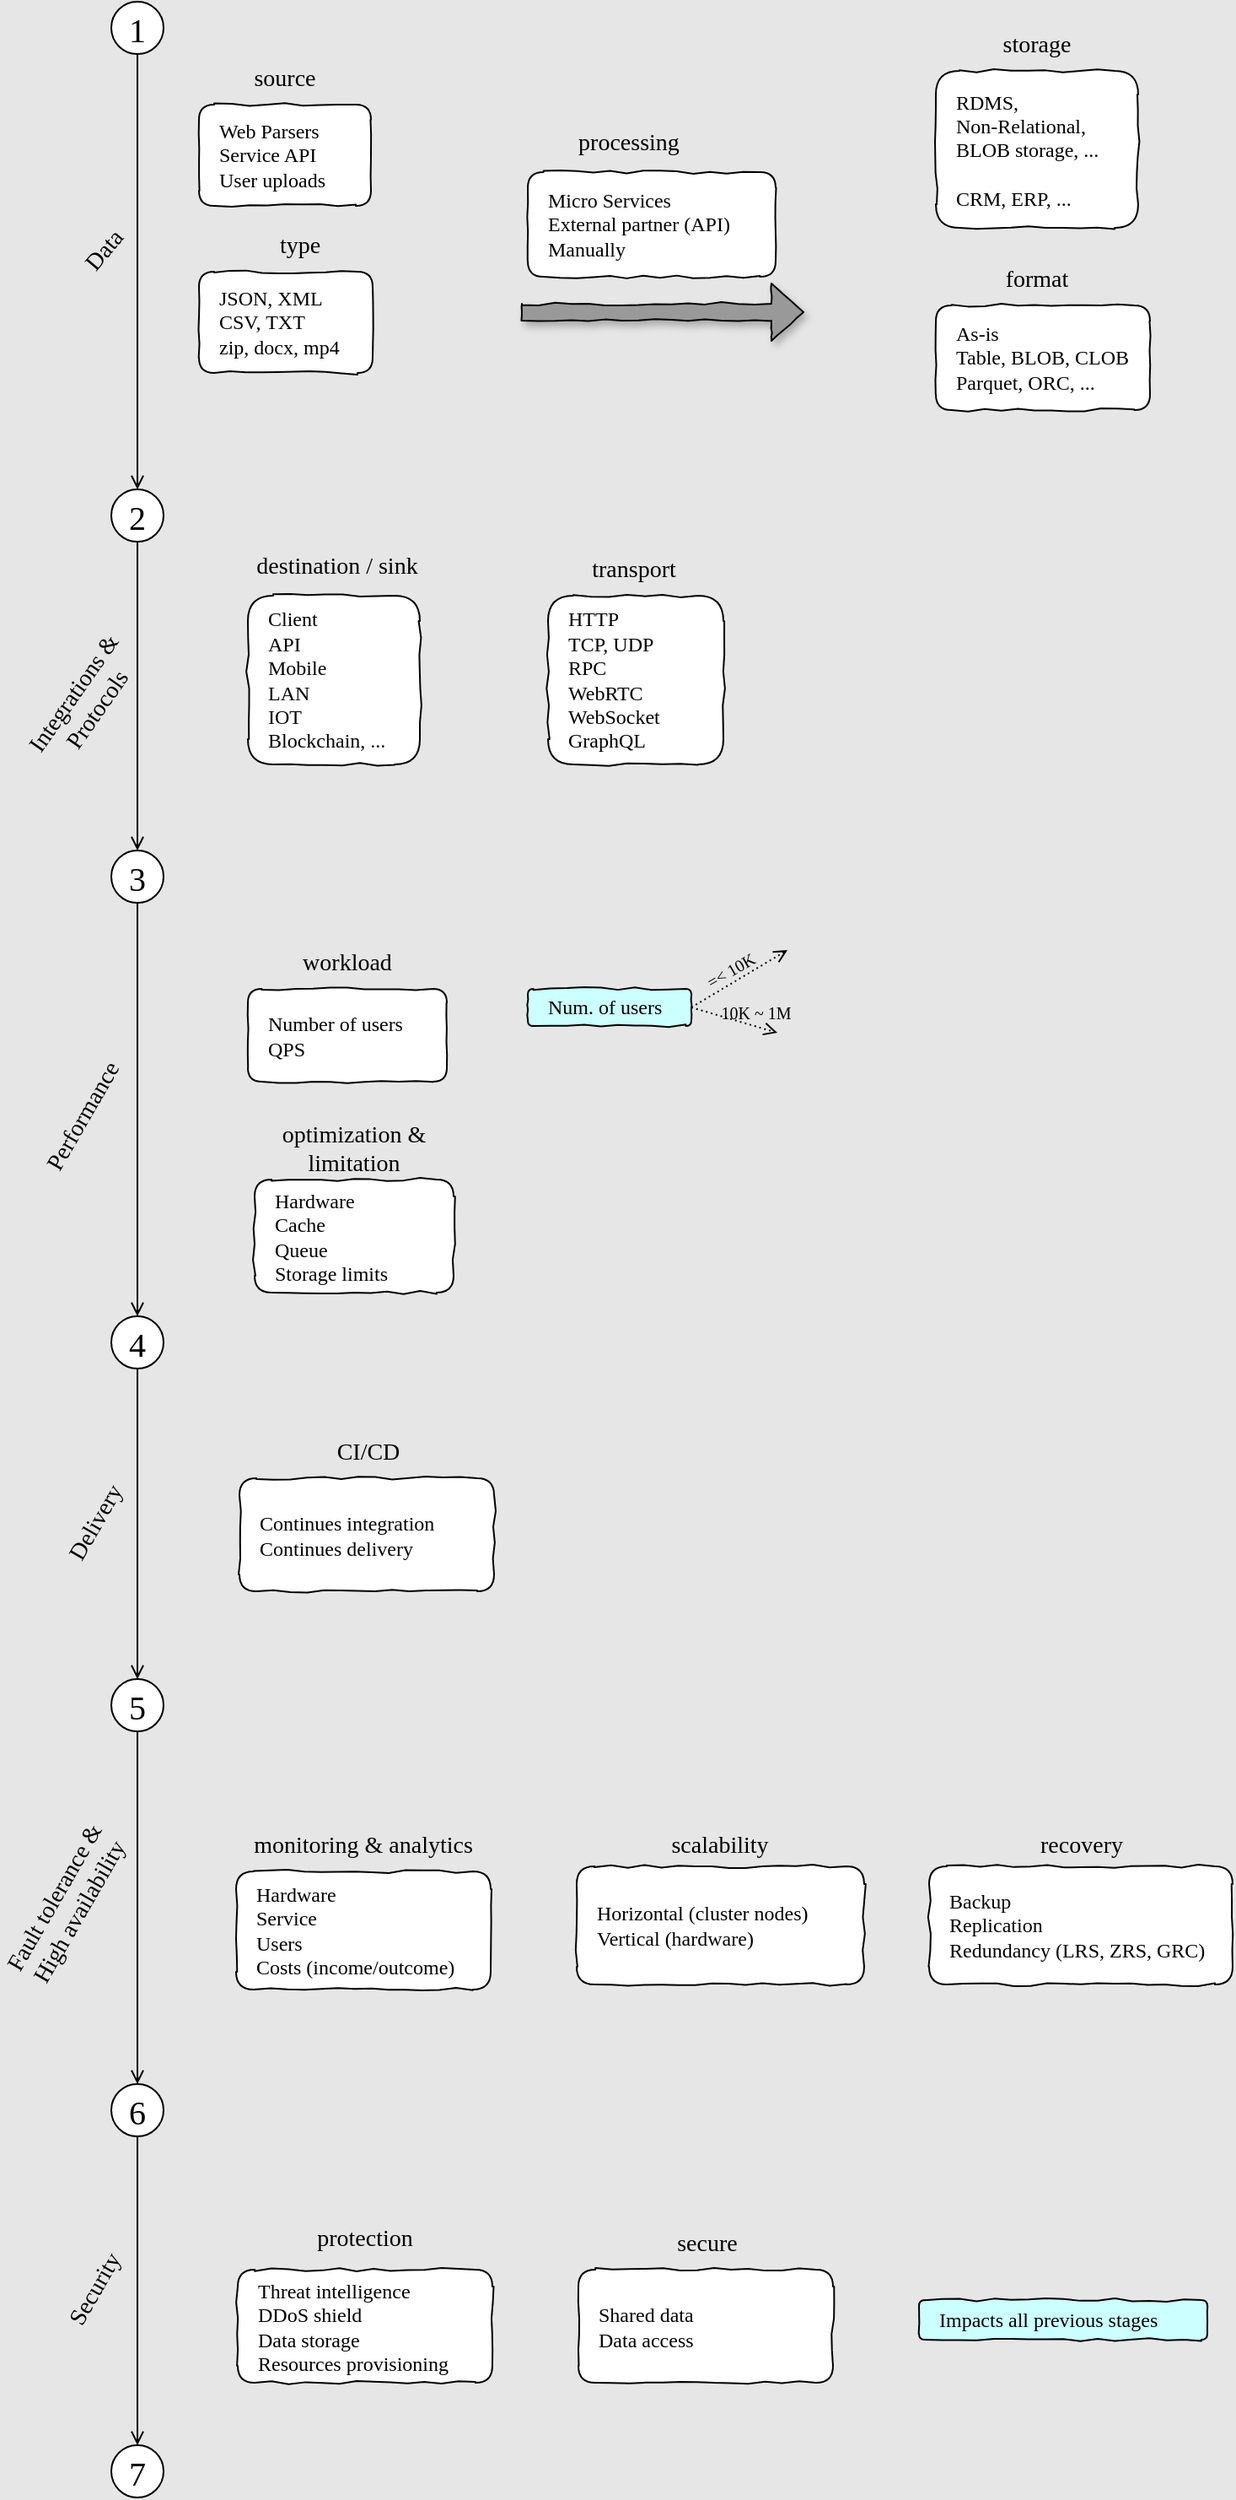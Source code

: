 <mxfile version="21.3.2" type="github">
  <diagram name="Page-1" id="Rw8HSiMwXpafIOUnl7IF">
    <mxGraphModel dx="949" dy="681" grid="0" gridSize="10" guides="1" tooltips="1" connect="1" arrows="1" fold="1" page="1" pageScale="1" pageWidth="1169" pageHeight="1654" background="#E6E6E6" math="0" shadow="0">
      <root>
        <mxCell id="0" />
        <mxCell id="1" parent="0" />
        <mxCell id="qGmf7XJ8JI8CwWFyn86P-5" value="1" style="ellipse;whiteSpace=wrap;html=1;aspect=fixed;strokeWidth=1;fontSize=20;comic=0;fontFamily=Comic Sans MS;" vertex="1" parent="1">
          <mxGeometry x="88" y="36" width="31" height="31" as="geometry" />
        </mxCell>
        <mxCell id="qGmf7XJ8JI8CwWFyn86P-6" value="" style="endArrow=open;html=1;rounded=0;exitX=0.5;exitY=1;exitDx=0;exitDy=0;entryX=0.5;entryY=0;entryDx=0;entryDy=0;endFill=0;" edge="1" parent="1" source="qGmf7XJ8JI8CwWFyn86P-5" target="qGmf7XJ8JI8CwWFyn86P-8">
          <mxGeometry relative="1" as="geometry">
            <mxPoint x="171" y="320" as="sourcePoint" />
            <mxPoint x="439" y="318" as="targetPoint" />
          </mxGeometry>
        </mxCell>
        <mxCell id="qGmf7XJ8JI8CwWFyn86P-7" value="Data" style="edgeLabel;resizable=0;html=1;align=center;verticalAlign=middle;fontSize=14;labelBackgroundColor=none;fontFamily=Comic Sans MS;rotation=-50;" connectable="0" vertex="1" parent="qGmf7XJ8JI8CwWFyn86P-6">
          <mxGeometry relative="1" as="geometry">
            <mxPoint x="-20" y="-12" as="offset" />
          </mxGeometry>
        </mxCell>
        <mxCell id="qGmf7XJ8JI8CwWFyn86P-8" value="2" style="ellipse;whiteSpace=wrap;html=1;aspect=fixed;strokeWidth=1;fontSize=20;comic=0;fontFamily=Comic Sans MS;" vertex="1" parent="1">
          <mxGeometry x="88" y="325" width="31" height="31" as="geometry" />
        </mxCell>
        <mxCell id="qGmf7XJ8JI8CwWFyn86P-11" value="" style="endArrow=open;html=1;rounded=0;entryX=0.5;entryY=0;entryDx=0;entryDy=0;endFill=0;exitX=0.5;exitY=1;exitDx=0;exitDy=0;" edge="1" parent="1" source="qGmf7XJ8JI8CwWFyn86P-8" target="qGmf7XJ8JI8CwWFyn86P-13">
          <mxGeometry relative="1" as="geometry">
            <mxPoint x="501" y="286" as="sourcePoint" />
            <mxPoint x="103.5" y="520" as="targetPoint" />
          </mxGeometry>
        </mxCell>
        <mxCell id="qGmf7XJ8JI8CwWFyn86P-12" value="&lt;div&gt;Integrations &amp;amp;&lt;/div&gt;&lt;div&gt;Protocols&lt;br&gt;&lt;/div&gt;" style="edgeLabel;resizable=0;html=1;align=center;verticalAlign=middle;fontSize=14;labelBackgroundColor=none;fontFamily=Comic Sans MS;rotation=-55;" connectable="0" vertex="1" parent="qGmf7XJ8JI8CwWFyn86P-11">
          <mxGeometry relative="1" as="geometry">
            <mxPoint x="-31" y="4" as="offset" />
          </mxGeometry>
        </mxCell>
        <mxCell id="qGmf7XJ8JI8CwWFyn86P-13" value="3" style="ellipse;whiteSpace=wrap;html=1;aspect=fixed;strokeWidth=1;fontSize=20;comic=0;fontFamily=Comic Sans MS;" vertex="1" parent="1">
          <mxGeometry x="88" y="539" width="31" height="31" as="geometry" />
        </mxCell>
        <mxCell id="qGmf7XJ8JI8CwWFyn86P-17" value="4" style="ellipse;whiteSpace=wrap;html=1;aspect=fixed;strokeWidth=1;fontSize=20;comic=0;fontFamily=Comic Sans MS;" vertex="1" parent="1">
          <mxGeometry x="88" y="815" width="31" height="31" as="geometry" />
        </mxCell>
        <mxCell id="qGmf7XJ8JI8CwWFyn86P-18" value="" style="endArrow=open;html=1;rounded=0;entryX=0.5;entryY=0;entryDx=0;entryDy=0;endFill=0;exitX=0.5;exitY=1;exitDx=0;exitDy=0;" edge="1" parent="1" source="qGmf7XJ8JI8CwWFyn86P-13" target="qGmf7XJ8JI8CwWFyn86P-17">
          <mxGeometry relative="1" as="geometry">
            <mxPoint x="114" y="611" as="sourcePoint" />
            <mxPoint x="114" y="769" as="targetPoint" />
          </mxGeometry>
        </mxCell>
        <mxCell id="qGmf7XJ8JI8CwWFyn86P-19" value="Performance" style="edgeLabel;resizable=0;html=1;align=center;verticalAlign=middle;fontSize=14;labelBackgroundColor=none;fontFamily=Comic Sans MS;rotation=-60;labelBorderColor=none;" connectable="0" vertex="1" parent="qGmf7XJ8JI8CwWFyn86P-18">
          <mxGeometry relative="1" as="geometry">
            <mxPoint x="-32" y="5" as="offset" />
          </mxGeometry>
        </mxCell>
        <mxCell id="qGmf7XJ8JI8CwWFyn86P-20" value="6" style="ellipse;whiteSpace=wrap;html=1;aspect=fixed;strokeWidth=1;fontSize=20;comic=0;fontFamily=Comic Sans MS;" vertex="1" parent="1">
          <mxGeometry x="88" y="1270" width="31" height="31" as="geometry" />
        </mxCell>
        <mxCell id="qGmf7XJ8JI8CwWFyn86P-21" value="" style="endArrow=open;html=1;rounded=0;entryX=0.5;entryY=0;entryDx=0;entryDy=0;endFill=0;exitX=0.5;exitY=1;exitDx=0;exitDy=0;" edge="1" parent="1" source="qGmf7XJ8JI8CwWFyn86P-76" target="qGmf7XJ8JI8CwWFyn86P-20">
          <mxGeometry relative="1" as="geometry">
            <mxPoint x="104" y="1157" as="sourcePoint" />
            <mxPoint x="152" y="1454" as="targetPoint" />
          </mxGeometry>
        </mxCell>
        <mxCell id="qGmf7XJ8JI8CwWFyn86P-22" value="&lt;div&gt;Fault tolerance &amp;amp;&lt;/div&gt;&lt;div&gt;High availability&lt;/div&gt;" style="edgeLabel;resizable=0;html=1;align=center;verticalAlign=middle;fontSize=14;labelBackgroundColor=none;fontFamily=Comic Sans MS;rotation=-60;" connectable="0" vertex="1" parent="qGmf7XJ8JI8CwWFyn86P-21">
          <mxGeometry relative="1" as="geometry">
            <mxPoint x="-42" y="-1" as="offset" />
          </mxGeometry>
        </mxCell>
        <mxCell id="qGmf7XJ8JI8CwWFyn86P-23" value="7" style="ellipse;whiteSpace=wrap;html=1;aspect=fixed;strokeWidth=1;fontSize=20;comic=0;fontFamily=Comic Sans MS;" vertex="1" parent="1">
          <mxGeometry x="88" y="1484" width="31" height="31" as="geometry" />
        </mxCell>
        <mxCell id="qGmf7XJ8JI8CwWFyn86P-24" value="" style="endArrow=open;html=1;rounded=0;entryX=0.5;entryY=0;entryDx=0;entryDy=0;endFill=0;exitX=0.5;exitY=1;exitDx=0;exitDy=0;" edge="1" parent="1" source="qGmf7XJ8JI8CwWFyn86P-20" target="qGmf7XJ8JI8CwWFyn86P-23">
          <mxGeometry relative="1" as="geometry">
            <mxPoint x="156" y="1450" as="sourcePoint" />
            <mxPoint x="156" y="1635" as="targetPoint" />
          </mxGeometry>
        </mxCell>
        <mxCell id="qGmf7XJ8JI8CwWFyn86P-25" value="Security" style="edgeLabel;resizable=0;html=1;align=center;verticalAlign=middle;fontSize=14;labelBackgroundColor=none;fontFamily=Comic Sans MS;rotation=-60;labelBorderColor=none;" connectable="0" vertex="1" parent="qGmf7XJ8JI8CwWFyn86P-24">
          <mxGeometry relative="1" as="geometry">
            <mxPoint x="-25" as="offset" />
          </mxGeometry>
        </mxCell>
        <mxCell id="qGmf7XJ8JI8CwWFyn86P-33" value="" style="group" vertex="1" connectable="0" parent="1">
          <mxGeometry x="140" y="67" width="102" height="90" as="geometry" />
        </mxCell>
        <mxCell id="qGmf7XJ8JI8CwWFyn86P-26" value="&lt;div&gt;Web Parsers&lt;/div&gt;&lt;div&gt;Service API&lt;/div&gt;&lt;div&gt;User uploads&lt;br&gt;&lt;/div&gt;" style="rounded=1;whiteSpace=wrap;html=1;fontFamily=Comic Sans MS;labelBackgroundColor=none;comic=1;imageAspect=1;align=left;spacingLeft=10;" vertex="1" parent="qGmf7XJ8JI8CwWFyn86P-33">
          <mxGeometry y="30" width="102" height="60" as="geometry" />
        </mxCell>
        <mxCell id="qGmf7XJ8JI8CwWFyn86P-27" value="source" style="text;html=1;strokeColor=none;fillColor=none;align=center;verticalAlign=middle;whiteSpace=wrap;rounded=0;fontFamily=Comic Sans MS;fontSize=14;" vertex="1" parent="qGmf7XJ8JI8CwWFyn86P-33">
          <mxGeometry x="21" width="60" height="30" as="geometry" />
        </mxCell>
        <mxCell id="qGmf7XJ8JI8CwWFyn86P-38" value="" style="endArrow=block;html=1;rounded=0;endWidth=23.077;fillColor=#999999;fillStyle=solid;shadow=1;gradientColor=none;endFill=0;shape=flexArrow;strokeColor=default;comic=1;" edge="1" parent="1">
          <mxGeometry width="50" height="50" relative="1" as="geometry">
            <mxPoint x="331" y="220" as="sourcePoint" />
            <mxPoint x="499" y="220" as="targetPoint" />
          </mxGeometry>
        </mxCell>
        <mxCell id="qGmf7XJ8JI8CwWFyn86P-39" value="" style="group" vertex="1" connectable="0" parent="1">
          <mxGeometry x="577" y="47" width="120" height="123" as="geometry" />
        </mxCell>
        <mxCell id="qGmf7XJ8JI8CwWFyn86P-36" value="&lt;div&gt;RDMS,&lt;/div&gt;&lt;div&gt;Non-Relational,&lt;br&gt;&lt;/div&gt;&lt;div&gt;BLOB storage, ...&lt;/div&gt;&lt;div&gt;&lt;br&gt;&lt;/div&gt;&lt;div&gt;CRM, ERP, ...&lt;br&gt;&lt;/div&gt;" style="rounded=1;whiteSpace=wrap;html=1;fontFamily=Comic Sans MS;labelBackgroundColor=none;comic=1;imageAspect=1;align=left;spacingLeft=10;" vertex="1" parent="qGmf7XJ8JI8CwWFyn86P-39">
          <mxGeometry y="30" width="120" height="93" as="geometry" />
        </mxCell>
        <mxCell id="qGmf7XJ8JI8CwWFyn86P-37" value="storage" style="text;html=1;strokeColor=none;fillColor=none;align=center;verticalAlign=middle;whiteSpace=wrap;rounded=0;fontFamily=Comic Sans MS;fontSize=14;" vertex="1" parent="qGmf7XJ8JI8CwWFyn86P-39">
          <mxGeometry x="30" width="60" height="30" as="geometry" />
        </mxCell>
        <mxCell id="qGmf7XJ8JI8CwWFyn86P-30" value="&lt;div&gt;JSON, XML&lt;/div&gt;&lt;div&gt;CSV, TXT&lt;br&gt;&lt;/div&gt;&lt;div&gt;zip, docx, mp4&lt;/div&gt;" style="rounded=1;whiteSpace=wrap;html=1;fontFamily=Comic Sans MS;labelBackgroundColor=none;comic=1;imageAspect=1;align=left;spacingLeft=10;" vertex="1" parent="1">
          <mxGeometry x="140" y="196" width="103" height="60" as="geometry" />
        </mxCell>
        <mxCell id="qGmf7XJ8JI8CwWFyn86P-31" value="type" style="text;html=1;strokeColor=none;fillColor=none;align=center;verticalAlign=middle;whiteSpace=wrap;rounded=0;fontFamily=Comic Sans MS;fontSize=14;" vertex="1" parent="1">
          <mxGeometry x="170" y="166" width="60" height="30" as="geometry" />
        </mxCell>
        <mxCell id="qGmf7XJ8JI8CwWFyn86P-41" value="&lt;div&gt;As-is&lt;/div&gt;&lt;div&gt;Table, BLOB, CLOB&lt;br&gt;&lt;/div&gt;&lt;div&gt;Parquet, ORC, ...&lt;br&gt;&lt;/div&gt;" style="rounded=1;whiteSpace=wrap;html=1;fontFamily=Comic Sans MS;labelBackgroundColor=none;comic=1;imageAspect=1;align=left;spacingLeft=10;" vertex="1" parent="1">
          <mxGeometry x="577" y="216" width="127" height="62" as="geometry" />
        </mxCell>
        <mxCell id="qGmf7XJ8JI8CwWFyn86P-42" value="format" style="text;html=1;strokeColor=none;fillColor=none;align=center;verticalAlign=middle;whiteSpace=wrap;rounded=0;fontFamily=Comic Sans MS;fontSize=14;" vertex="1" parent="1">
          <mxGeometry x="607" y="186" width="60" height="30" as="geometry" />
        </mxCell>
        <mxCell id="qGmf7XJ8JI8CwWFyn86P-52" value="&lt;div&gt;Micro Services&lt;/div&gt;&lt;div&gt;External partner (API)&lt;/div&gt;&lt;div&gt;Manually &lt;br&gt;&lt;/div&gt;" style="rounded=1;whiteSpace=wrap;html=1;fontFamily=Comic Sans MS;labelBackgroundColor=none;comic=1;imageAspect=1;align=left;spacingLeft=10;" vertex="1" parent="1">
          <mxGeometry x="335" y="137" width="147" height="62" as="geometry" />
        </mxCell>
        <mxCell id="qGmf7XJ8JI8CwWFyn86P-53" value="processing" style="text;html=1;strokeColor=none;fillColor=none;align=center;verticalAlign=middle;whiteSpace=wrap;rounded=0;fontFamily=Comic Sans MS;fontSize=14;" vertex="1" parent="1">
          <mxGeometry x="355" y="105" width="80" height="30" as="geometry" />
        </mxCell>
        <mxCell id="qGmf7XJ8JI8CwWFyn86P-55" value="&lt;div&gt;Client&lt;/div&gt;&lt;div&gt;API&lt;/div&gt;&lt;div&gt;Mobile&lt;/div&gt;&lt;div&gt;LAN&lt;/div&gt;&lt;div&gt;IOT&lt;/div&gt;&lt;div&gt;Blockchain, ... &lt;/div&gt;" style="rounded=1;whiteSpace=wrap;html=1;fontFamily=Comic Sans MS;labelBackgroundColor=none;comic=1;imageAspect=1;align=left;spacingLeft=10;" vertex="1" parent="1">
          <mxGeometry x="169" y="388" width="102" height="100" as="geometry" />
        </mxCell>
        <mxCell id="qGmf7XJ8JI8CwWFyn86P-56" value="&lt;div&gt;destination / sink&lt;/div&gt;" style="text;html=1;strokeColor=none;fillColor=none;align=center;verticalAlign=middle;whiteSpace=wrap;rounded=0;fontFamily=Comic Sans MS;fontSize=14;" vertex="1" parent="1">
          <mxGeometry x="163" y="356" width="118" height="30" as="geometry" />
        </mxCell>
        <mxCell id="qGmf7XJ8JI8CwWFyn86P-58" value="&lt;div&gt;HTTP&lt;/div&gt;&lt;div&gt;TCP, UDP&lt;/div&gt;&lt;div&gt;RPC&lt;br&gt;&lt;/div&gt;&lt;div&gt;WebRTC&lt;/div&gt;&lt;div&gt;WebSocket&lt;/div&gt;&lt;div&gt;GraphQL&lt;br&gt;&lt;/div&gt;" style="rounded=1;whiteSpace=wrap;html=1;fontFamily=Comic Sans MS;labelBackgroundColor=none;comic=1;imageAspect=1;align=left;spacingLeft=10;" vertex="1" parent="1">
          <mxGeometry x="347" y="388" width="104" height="100" as="geometry" />
        </mxCell>
        <mxCell id="qGmf7XJ8JI8CwWFyn86P-59" value="transport" style="text;html=1;strokeColor=none;fillColor=none;align=center;verticalAlign=middle;whiteSpace=wrap;rounded=0;fontFamily=Comic Sans MS;fontSize=14;" vertex="1" parent="1">
          <mxGeometry x="339" y="358" width="118" height="30" as="geometry" />
        </mxCell>
        <mxCell id="qGmf7XJ8JI8CwWFyn86P-61" value="&lt;div&gt;Number of users&lt;br&gt;&lt;/div&gt;&lt;div&gt;QPS&lt;br&gt;&lt;/div&gt;" style="rounded=1;whiteSpace=wrap;html=1;fontFamily=Comic Sans MS;labelBackgroundColor=none;comic=1;imageAspect=1;align=left;spacingLeft=10;" vertex="1" parent="1">
          <mxGeometry x="169" y="621" width="118" height="55" as="geometry" />
        </mxCell>
        <mxCell id="qGmf7XJ8JI8CwWFyn86P-62" value="workload" style="text;html=1;strokeColor=none;fillColor=none;align=center;verticalAlign=middle;whiteSpace=wrap;rounded=0;fontFamily=Comic Sans MS;fontSize=14;" vertex="1" parent="1">
          <mxGeometry x="169" y="591" width="118" height="30" as="geometry" />
        </mxCell>
        <mxCell id="qGmf7XJ8JI8CwWFyn86P-66" value="" style="endArrow=open;html=1;rounded=0;endFill=0;exitX=1;exitY=0.5;exitDx=0;exitDy=0;dashed=1;dashPattern=1 2;" edge="1" parent="1" source="qGmf7XJ8JI8CwWFyn86P-68">
          <mxGeometry relative="1" as="geometry">
            <mxPoint x="450" y="622" as="sourcePoint" />
            <mxPoint x="489" y="598" as="targetPoint" />
          </mxGeometry>
        </mxCell>
        <mxCell id="qGmf7XJ8JI8CwWFyn86P-67" value="=&amp;lt; 10K" style="edgeLabel;resizable=0;html=1;align=center;verticalAlign=middle;fontSize=10;labelBackgroundColor=none;fontFamily=Comic Sans MS;rotation=-30;" connectable="0" vertex="1" parent="qGmf7XJ8JI8CwWFyn86P-66">
          <mxGeometry relative="1" as="geometry">
            <mxPoint x="-6" y="-5" as="offset" />
          </mxGeometry>
        </mxCell>
        <mxCell id="qGmf7XJ8JI8CwWFyn86P-68" value="&lt;div&gt;Num. of users&lt;br&gt;&lt;/div&gt;" style="rounded=1;whiteSpace=wrap;html=1;fontFamily=Comic Sans MS;labelBackgroundColor=none;comic=1;imageAspect=1;align=left;spacingLeft=10;fillColor=#CCFFFF;" vertex="1" parent="1">
          <mxGeometry x="335" y="621" width="97" height="22" as="geometry" />
        </mxCell>
        <mxCell id="qGmf7XJ8JI8CwWFyn86P-69" value="" style="endArrow=open;html=1;rounded=0;endFill=0;exitX=1;exitY=0.5;exitDx=0;exitDy=0;dashed=1;dashPattern=1 2;" edge="1" parent="1" source="qGmf7XJ8JI8CwWFyn86P-68">
          <mxGeometry relative="1" as="geometry">
            <mxPoint x="442" y="642" as="sourcePoint" />
            <mxPoint x="483" y="647" as="targetPoint" />
          </mxGeometry>
        </mxCell>
        <mxCell id="qGmf7XJ8JI8CwWFyn86P-70" value="10K ~ 1M " style="edgeLabel;resizable=0;html=1;align=center;verticalAlign=middle;fontSize=10;labelBackgroundColor=none;fontFamily=Comic Sans MS;rotation=0;" connectable="0" vertex="1" parent="qGmf7XJ8JI8CwWFyn86P-69">
          <mxGeometry relative="1" as="geometry">
            <mxPoint x="12" y="-5" as="offset" />
          </mxGeometry>
        </mxCell>
        <mxCell id="qGmf7XJ8JI8CwWFyn86P-71" value="&lt;div&gt;Hardware&lt;/div&gt;&lt;div&gt;Cache&lt;/div&gt;&lt;div&gt;Queue&lt;/div&gt;&lt;div&gt;Storage limits&lt;br&gt;&lt;/div&gt;" style="rounded=1;whiteSpace=wrap;html=1;fontFamily=Comic Sans MS;labelBackgroundColor=none;comic=1;imageAspect=1;align=left;spacingLeft=10;" vertex="1" parent="1">
          <mxGeometry x="173" y="734" width="118" height="67" as="geometry" />
        </mxCell>
        <mxCell id="qGmf7XJ8JI8CwWFyn86P-72" value="&lt;div&gt;optimization &amp;amp;&lt;/div&gt;&lt;div&gt;limitation&lt;br&gt; &lt;/div&gt;" style="text;html=1;strokeColor=none;fillColor=none;align=center;verticalAlign=middle;whiteSpace=wrap;rounded=0;fontFamily=Comic Sans MS;fontSize=14;" vertex="1" parent="1">
          <mxGeometry x="173" y="701" width="118" height="30" as="geometry" />
        </mxCell>
        <mxCell id="qGmf7XJ8JI8CwWFyn86P-73" value="scalability" style="text;html=1;strokeColor=none;fillColor=none;align=center;verticalAlign=middle;whiteSpace=wrap;rounded=0;fontFamily=Comic Sans MS;fontSize=14;" vertex="1" parent="1">
          <mxGeometry x="390.25" y="1114" width="118" height="30" as="geometry" />
        </mxCell>
        <mxCell id="qGmf7XJ8JI8CwWFyn86P-74" value="&lt;div&gt;Hardware&lt;/div&gt;&lt;div&gt;Service&lt;/div&gt;&lt;div&gt;Users&lt;/div&gt;&lt;div&gt;Costs (income/outcome)&lt;br&gt;&lt;/div&gt;" style="rounded=1;whiteSpace=wrap;html=1;fontFamily=Comic Sans MS;labelBackgroundColor=none;comic=1;imageAspect=1;align=left;spacingLeft=10;" vertex="1" parent="1">
          <mxGeometry x="162" y="1144" width="151" height="70" as="geometry" />
        </mxCell>
        <mxCell id="qGmf7XJ8JI8CwWFyn86P-75" value="monitoring &amp;amp; analytics" style="text;html=1;strokeColor=none;fillColor=none;align=center;verticalAlign=middle;whiteSpace=wrap;rounded=0;fontFamily=Comic Sans MS;fontSize=14;" vertex="1" parent="1">
          <mxGeometry x="161" y="1114" width="153" height="30" as="geometry" />
        </mxCell>
        <mxCell id="qGmf7XJ8JI8CwWFyn86P-76" value="5" style="ellipse;whiteSpace=wrap;html=1;aspect=fixed;strokeWidth=1;fontSize=20;comic=0;fontFamily=Comic Sans MS;" vertex="1" parent="1">
          <mxGeometry x="88" y="1030" width="31" height="31" as="geometry" />
        </mxCell>
        <mxCell id="qGmf7XJ8JI8CwWFyn86P-78" value="" style="endArrow=open;html=1;rounded=0;entryX=0.5;entryY=0;entryDx=0;entryDy=0;endFill=0;exitX=0.5;exitY=1;exitDx=0;exitDy=0;" edge="1" parent="1" source="qGmf7XJ8JI8CwWFyn86P-17" target="qGmf7XJ8JI8CwWFyn86P-76">
          <mxGeometry relative="1" as="geometry">
            <mxPoint x="130.87" y="923" as="sourcePoint" />
            <mxPoint x="169.87" y="1035" as="targetPoint" />
          </mxGeometry>
        </mxCell>
        <mxCell id="qGmf7XJ8JI8CwWFyn86P-79" value="Delivery" style="edgeLabel;resizable=0;html=1;align=center;verticalAlign=middle;fontSize=14;labelBackgroundColor=none;fontFamily=Comic Sans MS;rotation=-60;labelBorderColor=none;" connectable="0" vertex="1" parent="qGmf7XJ8JI8CwWFyn86P-78">
          <mxGeometry relative="1" as="geometry">
            <mxPoint x="-25" as="offset" />
          </mxGeometry>
        </mxCell>
        <mxCell id="qGmf7XJ8JI8CwWFyn86P-81" value="&lt;div&gt;Continues integration&lt;/div&gt;&lt;div&gt;Continues delivery&lt;br&gt;&lt;/div&gt;" style="rounded=1;whiteSpace=wrap;html=1;fontFamily=Comic Sans MS;labelBackgroundColor=none;comic=1;imageAspect=1;align=left;spacingLeft=10;" vertex="1" parent="1">
          <mxGeometry x="164" y="911" width="151" height="67" as="geometry" />
        </mxCell>
        <mxCell id="qGmf7XJ8JI8CwWFyn86P-82" value="CI/CD" style="text;html=1;strokeColor=none;fillColor=none;align=center;verticalAlign=middle;whiteSpace=wrap;rounded=0;fontFamily=Comic Sans MS;fontSize=14;" vertex="1" parent="1">
          <mxGeometry x="164" y="881" width="153" height="30" as="geometry" />
        </mxCell>
        <mxCell id="qGmf7XJ8JI8CwWFyn86P-83" value="&lt;div&gt;Threat intelligence &lt;br&gt;&lt;/div&gt;&lt;div&gt;DDoS shield&lt;br&gt;&lt;/div&gt;&lt;div&gt;Data storage&lt;br&gt;&lt;/div&gt;&lt;div&gt;Resources provisioning&lt;br&gt;&lt;/div&gt;" style="rounded=1;whiteSpace=wrap;html=1;fontFamily=Comic Sans MS;labelBackgroundColor=none;comic=1;imageAspect=1;align=left;spacingLeft=10;" vertex="1" parent="1">
          <mxGeometry x="163" y="1380" width="151" height="67" as="geometry" />
        </mxCell>
        <mxCell id="qGmf7XJ8JI8CwWFyn86P-84" value="protection" style="text;html=1;strokeColor=none;fillColor=none;align=center;verticalAlign=middle;whiteSpace=wrap;rounded=0;fontFamily=Comic Sans MS;fontSize=14;" vertex="1" parent="1">
          <mxGeometry x="162" y="1347" width="153" height="30" as="geometry" />
        </mxCell>
        <mxCell id="qGmf7XJ8JI8CwWFyn86P-85" value="&lt;div&gt;Shared data&lt;/div&gt;Data access" style="rounded=1;whiteSpace=wrap;html=1;fontFamily=Comic Sans MS;labelBackgroundColor=none;comic=1;imageAspect=1;align=left;spacingLeft=10;" vertex="1" parent="1">
          <mxGeometry x="365" y="1380" width="151" height="67" as="geometry" />
        </mxCell>
        <mxCell id="qGmf7XJ8JI8CwWFyn86P-86" value="secure" style="text;html=1;strokeColor=none;fillColor=none;align=center;verticalAlign=middle;whiteSpace=wrap;rounded=0;fontFamily=Comic Sans MS;fontSize=14;" vertex="1" parent="1">
          <mxGeometry x="365" y="1350" width="153" height="30" as="geometry" />
        </mxCell>
        <mxCell id="qGmf7XJ8JI8CwWFyn86P-87" value="&lt;div&gt;Horizontal (cluster nodes)&lt;/div&gt;&lt;div&gt;Vertical (hardware)&lt;br&gt;&lt;/div&gt;" style="rounded=1;whiteSpace=wrap;html=1;fontFamily=Comic Sans MS;labelBackgroundColor=none;comic=1;imageAspect=1;align=left;spacingLeft=10;" vertex="1" parent="1">
          <mxGeometry x="364" y="1141" width="170.5" height="70" as="geometry" />
        </mxCell>
        <mxCell id="qGmf7XJ8JI8CwWFyn86P-90" value="&lt;div&gt;Impacts all previous stages&lt;br&gt;&lt;/div&gt;" style="rounded=1;whiteSpace=wrap;html=1;fontFamily=Comic Sans MS;labelBackgroundColor=none;comic=1;imageAspect=1;align=left;spacingLeft=10;fillColor=#CCFFFF;" vertex="1" parent="1">
          <mxGeometry x="567" y="1398" width="171" height="23.5" as="geometry" />
        </mxCell>
        <mxCell id="qGmf7XJ8JI8CwWFyn86P-93" value="&lt;div&gt;Backup&lt;/div&gt;&lt;div&gt;Replication&lt;br&gt;&lt;/div&gt;Redundancy (LRS, ZRS, GRC)" style="rounded=1;whiteSpace=wrap;html=1;fontFamily=Comic Sans MS;labelBackgroundColor=none;comic=1;imageAspect=1;align=left;spacingLeft=10;" vertex="1" parent="1">
          <mxGeometry x="573" y="1141" width="180" height="70" as="geometry" />
        </mxCell>
        <mxCell id="qGmf7XJ8JI8CwWFyn86P-94" value="recovery" style="text;html=1;strokeColor=none;fillColor=none;align=center;verticalAlign=middle;whiteSpace=wrap;rounded=0;fontFamily=Comic Sans MS;fontSize=14;" vertex="1" parent="1">
          <mxGeometry x="586.5" y="1114" width="153" height="30" as="geometry" />
        </mxCell>
      </root>
    </mxGraphModel>
  </diagram>
</mxfile>
